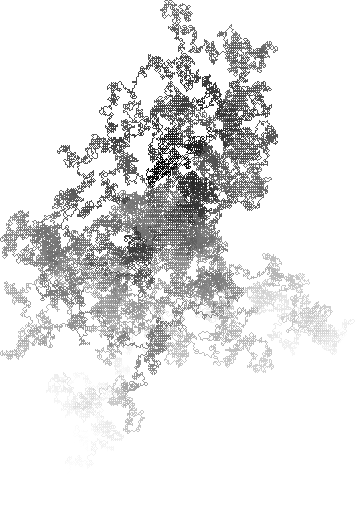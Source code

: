import three;
import stats;
settings.render=0;

string[] dirs={"U","D","B","F","R","L"};
// U=up, D=down, B=backward, F=forward, R=right, L=left
dirs.cyclic=true;

// Comput the nodes of the path
triple[] randWalk(real Srnd(), int n, real angle=90)
{
  triple[] randPath;
  triple udir=Z, vdir=X, kdir=cross(udir,vdir);
  triple pos=O, tpos;
  void changedir(real angle, triple axe)
  {
    transform3 T=rotate(angle,axe);
    udir=T*udir;
    vdir=T*vdir;
    kdir=T*kdir;
  }
  void nextdir()
  {
    string R=dirs[round(Srnd())];
    if(R == "R") changedir(-angle,kdir);
    else if(R == "L") changedir(angle,kdir);
    else if(R == "U") changedir(angle,vdir);
    else if(R == "D") changedir(-angle,vdir);
    else if(R == "B") changedir(180,udir);
  }
  for (int i=0; i < n; ++i) {
    tpos=pos+udir;
    randPath.push(tpos);
    pos=tpos;
    nextdir();
  }
  return randPath;
}

triple[] randWalk(int Srnd(), int n, real angle=90)
{
  real R(){ return Srnd();}
  return randWalk(R,n,angle);
}

void drawWalk(triple[] nodes, pen p=white)
{
  triple camera=currentprojection.camera;
  if(currentprojection.infinity)
    camera *= max(abs(minbound(nodes)),abs(maxbound(nodes)));
  real[][] depth;
  for(int i=0; i < nodes.length-1; ++i) {
    real d=abs(camera-0.5*(nodes[i]+nodes[i+1]));
    depth.push(new real[] {d,i});
  }
  depth=sort(depth);
  triple M=nodes[round(depth[0][1])];
  triple m=nodes[round(depth[depth.length-1][1]+1)];
  // Draw from farthest to nearest
  while(depth.length > 0) {
    real[] a=depth.pop();
    int i=round(a[1]);
    draw(nodes[i]--nodes[i+1],abs(nodes[i]-M)/abs(M-m)*p);
  }
}


size(18cm);
currentprojection=orthographic((0.5,0.5,1));

drawWalk(randWalk(Gaussrand,50000));
